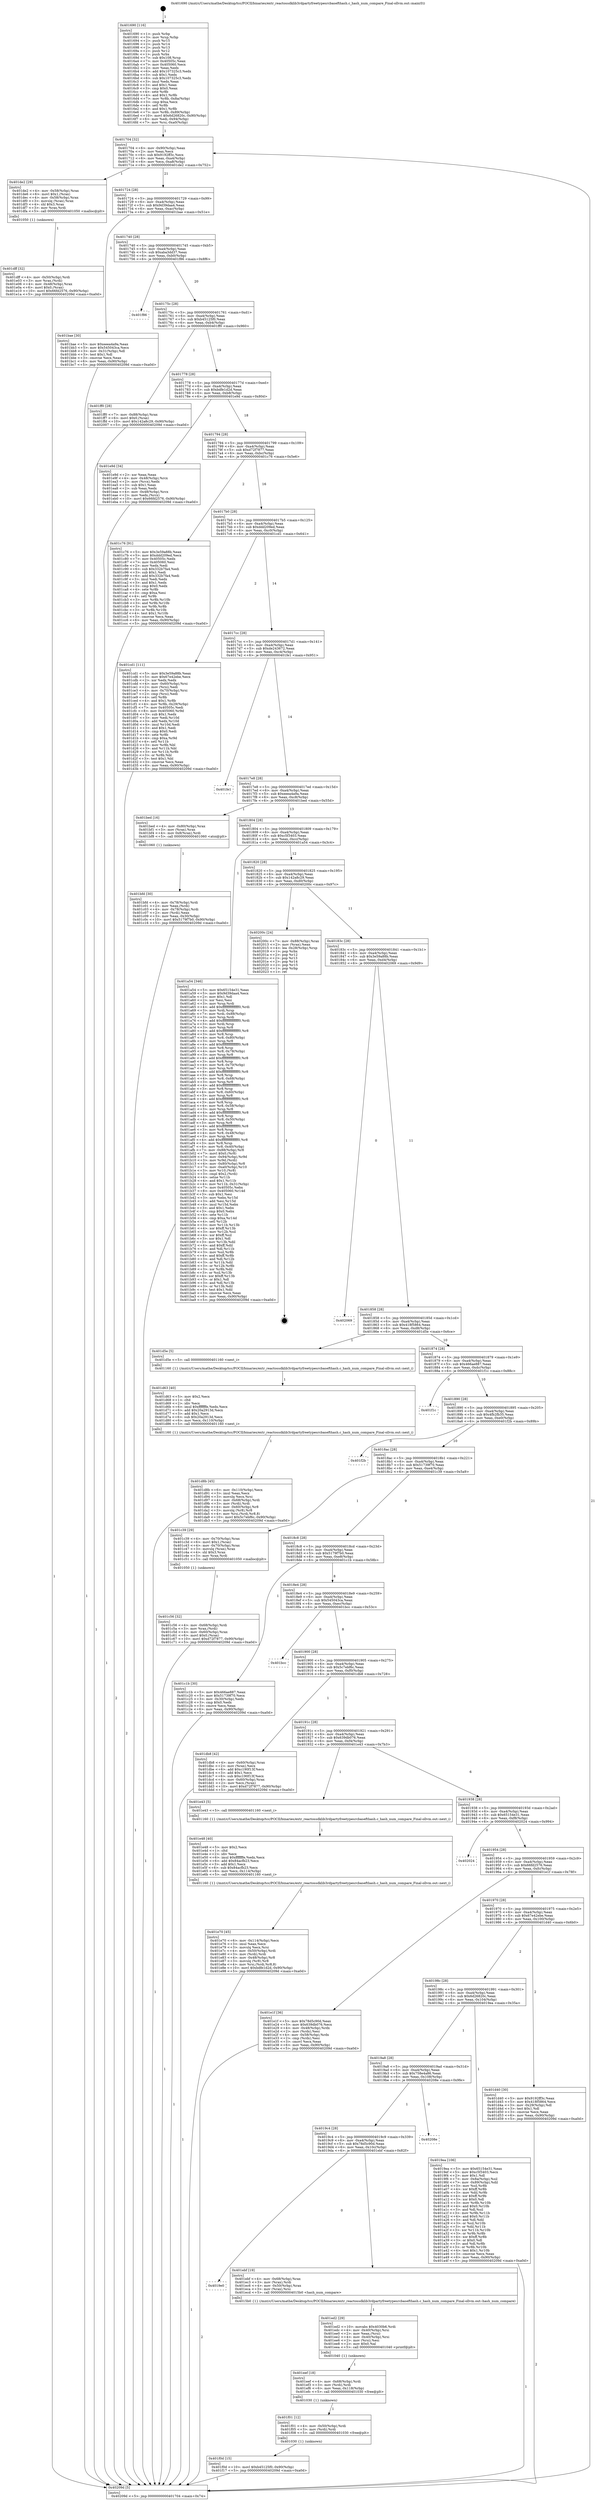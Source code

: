 digraph "0x401690" {
  label = "0x401690 (/mnt/c/Users/mathe/Desktop/tcc/POCII/binaries/extr_reactossdklib3rdpartyfreetypesrcbasefthash.c_hash_num_compare_Final-ollvm.out::main(0))"
  labelloc = "t"
  node[shape=record]

  Entry [label="",width=0.3,height=0.3,shape=circle,fillcolor=black,style=filled]
  "0x401704" [label="{
     0x401704 [32]\l
     | [instrs]\l
     &nbsp;&nbsp;0x401704 \<+6\>: mov -0x90(%rbp),%eax\l
     &nbsp;&nbsp;0x40170a \<+2\>: mov %eax,%ecx\l
     &nbsp;&nbsp;0x40170c \<+6\>: sub $0x9192ff3c,%ecx\l
     &nbsp;&nbsp;0x401712 \<+6\>: mov %eax,-0xa4(%rbp)\l
     &nbsp;&nbsp;0x401718 \<+6\>: mov %ecx,-0xa8(%rbp)\l
     &nbsp;&nbsp;0x40171e \<+6\>: je 0000000000401de2 \<main+0x752\>\l
  }"]
  "0x401de2" [label="{
     0x401de2 [29]\l
     | [instrs]\l
     &nbsp;&nbsp;0x401de2 \<+4\>: mov -0x58(%rbp),%rax\l
     &nbsp;&nbsp;0x401de6 \<+6\>: movl $0x1,(%rax)\l
     &nbsp;&nbsp;0x401dec \<+4\>: mov -0x58(%rbp),%rax\l
     &nbsp;&nbsp;0x401df0 \<+3\>: movslq (%rax),%rax\l
     &nbsp;&nbsp;0x401df3 \<+4\>: shl $0x3,%rax\l
     &nbsp;&nbsp;0x401df7 \<+3\>: mov %rax,%rdi\l
     &nbsp;&nbsp;0x401dfa \<+5\>: call 0000000000401050 \<malloc@plt\>\l
     | [calls]\l
     &nbsp;&nbsp;0x401050 \{1\} (unknown)\l
  }"]
  "0x401724" [label="{
     0x401724 [28]\l
     | [instrs]\l
     &nbsp;&nbsp;0x401724 \<+5\>: jmp 0000000000401729 \<main+0x99\>\l
     &nbsp;&nbsp;0x401729 \<+6\>: mov -0xa4(%rbp),%eax\l
     &nbsp;&nbsp;0x40172f \<+5\>: sub $0x9d39daa4,%eax\l
     &nbsp;&nbsp;0x401734 \<+6\>: mov %eax,-0xac(%rbp)\l
     &nbsp;&nbsp;0x40173a \<+6\>: je 0000000000401bae \<main+0x51e\>\l
  }"]
  Exit [label="",width=0.3,height=0.3,shape=circle,fillcolor=black,style=filled,peripheries=2]
  "0x401bae" [label="{
     0x401bae [30]\l
     | [instrs]\l
     &nbsp;&nbsp;0x401bae \<+5\>: mov $0xeeea4a9a,%eax\l
     &nbsp;&nbsp;0x401bb3 \<+5\>: mov $0x545043ca,%ecx\l
     &nbsp;&nbsp;0x401bb8 \<+3\>: mov -0x31(%rbp),%dl\l
     &nbsp;&nbsp;0x401bbb \<+3\>: test $0x1,%dl\l
     &nbsp;&nbsp;0x401bbe \<+3\>: cmovne %ecx,%eax\l
     &nbsp;&nbsp;0x401bc1 \<+6\>: mov %eax,-0x90(%rbp)\l
     &nbsp;&nbsp;0x401bc7 \<+5\>: jmp 000000000040209d \<main+0xa0d\>\l
  }"]
  "0x401740" [label="{
     0x401740 [28]\l
     | [instrs]\l
     &nbsp;&nbsp;0x401740 \<+5\>: jmp 0000000000401745 \<main+0xb5\>\l
     &nbsp;&nbsp;0x401745 \<+6\>: mov -0xa4(%rbp),%eax\l
     &nbsp;&nbsp;0x40174b \<+5\>: sub $0xaba3dd37,%eax\l
     &nbsp;&nbsp;0x401750 \<+6\>: mov %eax,-0xb0(%rbp)\l
     &nbsp;&nbsp;0x401756 \<+6\>: je 0000000000401f86 \<main+0x8f6\>\l
  }"]
  "0x401f0d" [label="{
     0x401f0d [15]\l
     | [instrs]\l
     &nbsp;&nbsp;0x401f0d \<+10\>: movl $0xb45125f0,-0x90(%rbp)\l
     &nbsp;&nbsp;0x401f17 \<+5\>: jmp 000000000040209d \<main+0xa0d\>\l
  }"]
  "0x401f86" [label="{
     0x401f86\l
  }", style=dashed]
  "0x40175c" [label="{
     0x40175c [28]\l
     | [instrs]\l
     &nbsp;&nbsp;0x40175c \<+5\>: jmp 0000000000401761 \<main+0xd1\>\l
     &nbsp;&nbsp;0x401761 \<+6\>: mov -0xa4(%rbp),%eax\l
     &nbsp;&nbsp;0x401767 \<+5\>: sub $0xb45125f0,%eax\l
     &nbsp;&nbsp;0x40176c \<+6\>: mov %eax,-0xb4(%rbp)\l
     &nbsp;&nbsp;0x401772 \<+6\>: je 0000000000401ff0 \<main+0x960\>\l
  }"]
  "0x401f01" [label="{
     0x401f01 [12]\l
     | [instrs]\l
     &nbsp;&nbsp;0x401f01 \<+4\>: mov -0x50(%rbp),%rdi\l
     &nbsp;&nbsp;0x401f05 \<+3\>: mov (%rdi),%rdi\l
     &nbsp;&nbsp;0x401f08 \<+5\>: call 0000000000401030 \<free@plt\>\l
     | [calls]\l
     &nbsp;&nbsp;0x401030 \{1\} (unknown)\l
  }"]
  "0x401ff0" [label="{
     0x401ff0 [28]\l
     | [instrs]\l
     &nbsp;&nbsp;0x401ff0 \<+7\>: mov -0x88(%rbp),%rax\l
     &nbsp;&nbsp;0x401ff7 \<+6\>: movl $0x0,(%rax)\l
     &nbsp;&nbsp;0x401ffd \<+10\>: movl $0x142a8c29,-0x90(%rbp)\l
     &nbsp;&nbsp;0x402007 \<+5\>: jmp 000000000040209d \<main+0xa0d\>\l
  }"]
  "0x401778" [label="{
     0x401778 [28]\l
     | [instrs]\l
     &nbsp;&nbsp;0x401778 \<+5\>: jmp 000000000040177d \<main+0xed\>\l
     &nbsp;&nbsp;0x40177d \<+6\>: mov -0xa4(%rbp),%eax\l
     &nbsp;&nbsp;0x401783 \<+5\>: sub $0xbdfe1d2d,%eax\l
     &nbsp;&nbsp;0x401788 \<+6\>: mov %eax,-0xb8(%rbp)\l
     &nbsp;&nbsp;0x40178e \<+6\>: je 0000000000401e9d \<main+0x80d\>\l
  }"]
  "0x401eef" [label="{
     0x401eef [18]\l
     | [instrs]\l
     &nbsp;&nbsp;0x401eef \<+4\>: mov -0x68(%rbp),%rdi\l
     &nbsp;&nbsp;0x401ef3 \<+3\>: mov (%rdi),%rdi\l
     &nbsp;&nbsp;0x401ef6 \<+6\>: mov %eax,-0x118(%rbp)\l
     &nbsp;&nbsp;0x401efc \<+5\>: call 0000000000401030 \<free@plt\>\l
     | [calls]\l
     &nbsp;&nbsp;0x401030 \{1\} (unknown)\l
  }"]
  "0x401e9d" [label="{
     0x401e9d [34]\l
     | [instrs]\l
     &nbsp;&nbsp;0x401e9d \<+2\>: xor %eax,%eax\l
     &nbsp;&nbsp;0x401e9f \<+4\>: mov -0x48(%rbp),%rcx\l
     &nbsp;&nbsp;0x401ea3 \<+2\>: mov (%rcx),%edx\l
     &nbsp;&nbsp;0x401ea5 \<+3\>: sub $0x1,%eax\l
     &nbsp;&nbsp;0x401ea8 \<+2\>: sub %eax,%edx\l
     &nbsp;&nbsp;0x401eaa \<+4\>: mov -0x48(%rbp),%rcx\l
     &nbsp;&nbsp;0x401eae \<+2\>: mov %edx,(%rcx)\l
     &nbsp;&nbsp;0x401eb0 \<+10\>: movl $0x66fd2576,-0x90(%rbp)\l
     &nbsp;&nbsp;0x401eba \<+5\>: jmp 000000000040209d \<main+0xa0d\>\l
  }"]
  "0x401794" [label="{
     0x401794 [28]\l
     | [instrs]\l
     &nbsp;&nbsp;0x401794 \<+5\>: jmp 0000000000401799 \<main+0x109\>\l
     &nbsp;&nbsp;0x401799 \<+6\>: mov -0xa4(%rbp),%eax\l
     &nbsp;&nbsp;0x40179f \<+5\>: sub $0xd72f7877,%eax\l
     &nbsp;&nbsp;0x4017a4 \<+6\>: mov %eax,-0xbc(%rbp)\l
     &nbsp;&nbsp;0x4017aa \<+6\>: je 0000000000401c76 \<main+0x5e6\>\l
  }"]
  "0x401ed2" [label="{
     0x401ed2 [29]\l
     | [instrs]\l
     &nbsp;&nbsp;0x401ed2 \<+10\>: movabs $0x4030b6,%rdi\l
     &nbsp;&nbsp;0x401edc \<+4\>: mov -0x40(%rbp),%rsi\l
     &nbsp;&nbsp;0x401ee0 \<+2\>: mov %eax,(%rsi)\l
     &nbsp;&nbsp;0x401ee2 \<+4\>: mov -0x40(%rbp),%rsi\l
     &nbsp;&nbsp;0x401ee6 \<+2\>: mov (%rsi),%esi\l
     &nbsp;&nbsp;0x401ee8 \<+2\>: mov $0x0,%al\l
     &nbsp;&nbsp;0x401eea \<+5\>: call 0000000000401040 \<printf@plt\>\l
     | [calls]\l
     &nbsp;&nbsp;0x401040 \{1\} (unknown)\l
  }"]
  "0x401c76" [label="{
     0x401c76 [91]\l
     | [instrs]\l
     &nbsp;&nbsp;0x401c76 \<+5\>: mov $0x3e59a88b,%eax\l
     &nbsp;&nbsp;0x401c7b \<+5\>: mov $0xddd209ed,%ecx\l
     &nbsp;&nbsp;0x401c80 \<+7\>: mov 0x40505c,%edx\l
     &nbsp;&nbsp;0x401c87 \<+7\>: mov 0x405060,%esi\l
     &nbsp;&nbsp;0x401c8e \<+2\>: mov %edx,%edi\l
     &nbsp;&nbsp;0x401c90 \<+6\>: sub $0x332b7fa4,%edi\l
     &nbsp;&nbsp;0x401c96 \<+3\>: sub $0x1,%edi\l
     &nbsp;&nbsp;0x401c99 \<+6\>: add $0x332b7fa4,%edi\l
     &nbsp;&nbsp;0x401c9f \<+3\>: imul %edi,%edx\l
     &nbsp;&nbsp;0x401ca2 \<+3\>: and $0x1,%edx\l
     &nbsp;&nbsp;0x401ca5 \<+3\>: cmp $0x0,%edx\l
     &nbsp;&nbsp;0x401ca8 \<+4\>: sete %r8b\l
     &nbsp;&nbsp;0x401cac \<+3\>: cmp $0xa,%esi\l
     &nbsp;&nbsp;0x401caf \<+4\>: setl %r9b\l
     &nbsp;&nbsp;0x401cb3 \<+3\>: mov %r8b,%r10b\l
     &nbsp;&nbsp;0x401cb6 \<+3\>: and %r9b,%r10b\l
     &nbsp;&nbsp;0x401cb9 \<+3\>: xor %r9b,%r8b\l
     &nbsp;&nbsp;0x401cbc \<+3\>: or %r8b,%r10b\l
     &nbsp;&nbsp;0x401cbf \<+4\>: test $0x1,%r10b\l
     &nbsp;&nbsp;0x401cc3 \<+3\>: cmovne %ecx,%eax\l
     &nbsp;&nbsp;0x401cc6 \<+6\>: mov %eax,-0x90(%rbp)\l
     &nbsp;&nbsp;0x401ccc \<+5\>: jmp 000000000040209d \<main+0xa0d\>\l
  }"]
  "0x4017b0" [label="{
     0x4017b0 [28]\l
     | [instrs]\l
     &nbsp;&nbsp;0x4017b0 \<+5\>: jmp 00000000004017b5 \<main+0x125\>\l
     &nbsp;&nbsp;0x4017b5 \<+6\>: mov -0xa4(%rbp),%eax\l
     &nbsp;&nbsp;0x4017bb \<+5\>: sub $0xddd209ed,%eax\l
     &nbsp;&nbsp;0x4017c0 \<+6\>: mov %eax,-0xc0(%rbp)\l
     &nbsp;&nbsp;0x4017c6 \<+6\>: je 0000000000401cd1 \<main+0x641\>\l
  }"]
  "0x4019e0" [label="{
     0x4019e0\l
  }", style=dashed]
  "0x401cd1" [label="{
     0x401cd1 [111]\l
     | [instrs]\l
     &nbsp;&nbsp;0x401cd1 \<+5\>: mov $0x3e59a88b,%eax\l
     &nbsp;&nbsp;0x401cd6 \<+5\>: mov $0x67e42ebe,%ecx\l
     &nbsp;&nbsp;0x401cdb \<+2\>: xor %edx,%edx\l
     &nbsp;&nbsp;0x401cdd \<+4\>: mov -0x60(%rbp),%rsi\l
     &nbsp;&nbsp;0x401ce1 \<+2\>: mov (%rsi),%edi\l
     &nbsp;&nbsp;0x401ce3 \<+4\>: mov -0x70(%rbp),%rsi\l
     &nbsp;&nbsp;0x401ce7 \<+2\>: cmp (%rsi),%edi\l
     &nbsp;&nbsp;0x401ce9 \<+4\>: setl %r8b\l
     &nbsp;&nbsp;0x401ced \<+4\>: and $0x1,%r8b\l
     &nbsp;&nbsp;0x401cf1 \<+4\>: mov %r8b,-0x29(%rbp)\l
     &nbsp;&nbsp;0x401cf5 \<+7\>: mov 0x40505c,%edi\l
     &nbsp;&nbsp;0x401cfc \<+8\>: mov 0x405060,%r9d\l
     &nbsp;&nbsp;0x401d04 \<+3\>: sub $0x1,%edx\l
     &nbsp;&nbsp;0x401d07 \<+3\>: mov %edi,%r10d\l
     &nbsp;&nbsp;0x401d0a \<+3\>: add %edx,%r10d\l
     &nbsp;&nbsp;0x401d0d \<+4\>: imul %r10d,%edi\l
     &nbsp;&nbsp;0x401d11 \<+3\>: and $0x1,%edi\l
     &nbsp;&nbsp;0x401d14 \<+3\>: cmp $0x0,%edi\l
     &nbsp;&nbsp;0x401d17 \<+4\>: sete %r8b\l
     &nbsp;&nbsp;0x401d1b \<+4\>: cmp $0xa,%r9d\l
     &nbsp;&nbsp;0x401d1f \<+4\>: setl %r11b\l
     &nbsp;&nbsp;0x401d23 \<+3\>: mov %r8b,%bl\l
     &nbsp;&nbsp;0x401d26 \<+3\>: and %r11b,%bl\l
     &nbsp;&nbsp;0x401d29 \<+3\>: xor %r11b,%r8b\l
     &nbsp;&nbsp;0x401d2c \<+3\>: or %r8b,%bl\l
     &nbsp;&nbsp;0x401d2f \<+3\>: test $0x1,%bl\l
     &nbsp;&nbsp;0x401d32 \<+3\>: cmovne %ecx,%eax\l
     &nbsp;&nbsp;0x401d35 \<+6\>: mov %eax,-0x90(%rbp)\l
     &nbsp;&nbsp;0x401d3b \<+5\>: jmp 000000000040209d \<main+0xa0d\>\l
  }"]
  "0x4017cc" [label="{
     0x4017cc [28]\l
     | [instrs]\l
     &nbsp;&nbsp;0x4017cc \<+5\>: jmp 00000000004017d1 \<main+0x141\>\l
     &nbsp;&nbsp;0x4017d1 \<+6\>: mov -0xa4(%rbp),%eax\l
     &nbsp;&nbsp;0x4017d7 \<+5\>: sub $0xde243672,%eax\l
     &nbsp;&nbsp;0x4017dc \<+6\>: mov %eax,-0xc4(%rbp)\l
     &nbsp;&nbsp;0x4017e2 \<+6\>: je 0000000000401fe1 \<main+0x951\>\l
  }"]
  "0x401ebf" [label="{
     0x401ebf [19]\l
     | [instrs]\l
     &nbsp;&nbsp;0x401ebf \<+4\>: mov -0x68(%rbp),%rax\l
     &nbsp;&nbsp;0x401ec3 \<+3\>: mov (%rax),%rdi\l
     &nbsp;&nbsp;0x401ec6 \<+4\>: mov -0x50(%rbp),%rax\l
     &nbsp;&nbsp;0x401eca \<+3\>: mov (%rax),%rsi\l
     &nbsp;&nbsp;0x401ecd \<+5\>: call 00000000004015b0 \<hash_num_compare\>\l
     | [calls]\l
     &nbsp;&nbsp;0x4015b0 \{1\} (/mnt/c/Users/mathe/Desktop/tcc/POCII/binaries/extr_reactossdklib3rdpartyfreetypesrcbasefthash.c_hash_num_compare_Final-ollvm.out::hash_num_compare)\l
  }"]
  "0x401fe1" [label="{
     0x401fe1\l
  }", style=dashed]
  "0x4017e8" [label="{
     0x4017e8 [28]\l
     | [instrs]\l
     &nbsp;&nbsp;0x4017e8 \<+5\>: jmp 00000000004017ed \<main+0x15d\>\l
     &nbsp;&nbsp;0x4017ed \<+6\>: mov -0xa4(%rbp),%eax\l
     &nbsp;&nbsp;0x4017f3 \<+5\>: sub $0xeeea4a9a,%eax\l
     &nbsp;&nbsp;0x4017f8 \<+6\>: mov %eax,-0xc8(%rbp)\l
     &nbsp;&nbsp;0x4017fe \<+6\>: je 0000000000401bed \<main+0x55d\>\l
  }"]
  "0x4019c4" [label="{
     0x4019c4 [28]\l
     | [instrs]\l
     &nbsp;&nbsp;0x4019c4 \<+5\>: jmp 00000000004019c9 \<main+0x339\>\l
     &nbsp;&nbsp;0x4019c9 \<+6\>: mov -0xa4(%rbp),%eax\l
     &nbsp;&nbsp;0x4019cf \<+5\>: sub $0x78d5c90d,%eax\l
     &nbsp;&nbsp;0x4019d4 \<+6\>: mov %eax,-0x10c(%rbp)\l
     &nbsp;&nbsp;0x4019da \<+6\>: je 0000000000401ebf \<main+0x82f\>\l
  }"]
  "0x401bed" [label="{
     0x401bed [16]\l
     | [instrs]\l
     &nbsp;&nbsp;0x401bed \<+4\>: mov -0x80(%rbp),%rax\l
     &nbsp;&nbsp;0x401bf1 \<+3\>: mov (%rax),%rax\l
     &nbsp;&nbsp;0x401bf4 \<+4\>: mov 0x8(%rax),%rdi\l
     &nbsp;&nbsp;0x401bf8 \<+5\>: call 0000000000401060 \<atoi@plt\>\l
     | [calls]\l
     &nbsp;&nbsp;0x401060 \{1\} (unknown)\l
  }"]
  "0x401804" [label="{
     0x401804 [28]\l
     | [instrs]\l
     &nbsp;&nbsp;0x401804 \<+5\>: jmp 0000000000401809 \<main+0x179\>\l
     &nbsp;&nbsp;0x401809 \<+6\>: mov -0xa4(%rbp),%eax\l
     &nbsp;&nbsp;0x40180f \<+5\>: sub $0xc5f3403,%eax\l
     &nbsp;&nbsp;0x401814 \<+6\>: mov %eax,-0xcc(%rbp)\l
     &nbsp;&nbsp;0x40181a \<+6\>: je 0000000000401a54 \<main+0x3c4\>\l
  }"]
  "0x40208e" [label="{
     0x40208e\l
  }", style=dashed]
  "0x401a54" [label="{
     0x401a54 [346]\l
     | [instrs]\l
     &nbsp;&nbsp;0x401a54 \<+5\>: mov $0x65154e31,%eax\l
     &nbsp;&nbsp;0x401a59 \<+5\>: mov $0x9d39daa4,%ecx\l
     &nbsp;&nbsp;0x401a5e \<+2\>: mov $0x1,%dl\l
     &nbsp;&nbsp;0x401a60 \<+2\>: xor %esi,%esi\l
     &nbsp;&nbsp;0x401a62 \<+3\>: mov %rsp,%rdi\l
     &nbsp;&nbsp;0x401a65 \<+4\>: add $0xfffffffffffffff0,%rdi\l
     &nbsp;&nbsp;0x401a69 \<+3\>: mov %rdi,%rsp\l
     &nbsp;&nbsp;0x401a6c \<+7\>: mov %rdi,-0x88(%rbp)\l
     &nbsp;&nbsp;0x401a73 \<+3\>: mov %rsp,%rdi\l
     &nbsp;&nbsp;0x401a76 \<+4\>: add $0xfffffffffffffff0,%rdi\l
     &nbsp;&nbsp;0x401a7a \<+3\>: mov %rdi,%rsp\l
     &nbsp;&nbsp;0x401a7d \<+3\>: mov %rsp,%r8\l
     &nbsp;&nbsp;0x401a80 \<+4\>: add $0xfffffffffffffff0,%r8\l
     &nbsp;&nbsp;0x401a84 \<+3\>: mov %r8,%rsp\l
     &nbsp;&nbsp;0x401a87 \<+4\>: mov %r8,-0x80(%rbp)\l
     &nbsp;&nbsp;0x401a8b \<+3\>: mov %rsp,%r8\l
     &nbsp;&nbsp;0x401a8e \<+4\>: add $0xfffffffffffffff0,%r8\l
     &nbsp;&nbsp;0x401a92 \<+3\>: mov %r8,%rsp\l
     &nbsp;&nbsp;0x401a95 \<+4\>: mov %r8,-0x78(%rbp)\l
     &nbsp;&nbsp;0x401a99 \<+3\>: mov %rsp,%r8\l
     &nbsp;&nbsp;0x401a9c \<+4\>: add $0xfffffffffffffff0,%r8\l
     &nbsp;&nbsp;0x401aa0 \<+3\>: mov %r8,%rsp\l
     &nbsp;&nbsp;0x401aa3 \<+4\>: mov %r8,-0x70(%rbp)\l
     &nbsp;&nbsp;0x401aa7 \<+3\>: mov %rsp,%r8\l
     &nbsp;&nbsp;0x401aaa \<+4\>: add $0xfffffffffffffff0,%r8\l
     &nbsp;&nbsp;0x401aae \<+3\>: mov %r8,%rsp\l
     &nbsp;&nbsp;0x401ab1 \<+4\>: mov %r8,-0x68(%rbp)\l
     &nbsp;&nbsp;0x401ab5 \<+3\>: mov %rsp,%r8\l
     &nbsp;&nbsp;0x401ab8 \<+4\>: add $0xfffffffffffffff0,%r8\l
     &nbsp;&nbsp;0x401abc \<+3\>: mov %r8,%rsp\l
     &nbsp;&nbsp;0x401abf \<+4\>: mov %r8,-0x60(%rbp)\l
     &nbsp;&nbsp;0x401ac3 \<+3\>: mov %rsp,%r8\l
     &nbsp;&nbsp;0x401ac6 \<+4\>: add $0xfffffffffffffff0,%r8\l
     &nbsp;&nbsp;0x401aca \<+3\>: mov %r8,%rsp\l
     &nbsp;&nbsp;0x401acd \<+4\>: mov %r8,-0x58(%rbp)\l
     &nbsp;&nbsp;0x401ad1 \<+3\>: mov %rsp,%r8\l
     &nbsp;&nbsp;0x401ad4 \<+4\>: add $0xfffffffffffffff0,%r8\l
     &nbsp;&nbsp;0x401ad8 \<+3\>: mov %r8,%rsp\l
     &nbsp;&nbsp;0x401adb \<+4\>: mov %r8,-0x50(%rbp)\l
     &nbsp;&nbsp;0x401adf \<+3\>: mov %rsp,%r8\l
     &nbsp;&nbsp;0x401ae2 \<+4\>: add $0xfffffffffffffff0,%r8\l
     &nbsp;&nbsp;0x401ae6 \<+3\>: mov %r8,%rsp\l
     &nbsp;&nbsp;0x401ae9 \<+4\>: mov %r8,-0x48(%rbp)\l
     &nbsp;&nbsp;0x401aed \<+3\>: mov %rsp,%r8\l
     &nbsp;&nbsp;0x401af0 \<+4\>: add $0xfffffffffffffff0,%r8\l
     &nbsp;&nbsp;0x401af4 \<+3\>: mov %r8,%rsp\l
     &nbsp;&nbsp;0x401af7 \<+4\>: mov %r8,-0x40(%rbp)\l
     &nbsp;&nbsp;0x401afb \<+7\>: mov -0x88(%rbp),%r8\l
     &nbsp;&nbsp;0x401b02 \<+7\>: movl $0x0,(%r8)\l
     &nbsp;&nbsp;0x401b09 \<+7\>: mov -0x94(%rbp),%r9d\l
     &nbsp;&nbsp;0x401b10 \<+3\>: mov %r9d,(%rdi)\l
     &nbsp;&nbsp;0x401b13 \<+4\>: mov -0x80(%rbp),%r8\l
     &nbsp;&nbsp;0x401b17 \<+7\>: mov -0xa0(%rbp),%r10\l
     &nbsp;&nbsp;0x401b1e \<+3\>: mov %r10,(%r8)\l
     &nbsp;&nbsp;0x401b21 \<+3\>: cmpl $0x2,(%rdi)\l
     &nbsp;&nbsp;0x401b24 \<+4\>: setne %r11b\l
     &nbsp;&nbsp;0x401b28 \<+4\>: and $0x1,%r11b\l
     &nbsp;&nbsp;0x401b2c \<+4\>: mov %r11b,-0x31(%rbp)\l
     &nbsp;&nbsp;0x401b30 \<+7\>: mov 0x40505c,%ebx\l
     &nbsp;&nbsp;0x401b37 \<+8\>: mov 0x405060,%r14d\l
     &nbsp;&nbsp;0x401b3f \<+3\>: sub $0x1,%esi\l
     &nbsp;&nbsp;0x401b42 \<+3\>: mov %ebx,%r15d\l
     &nbsp;&nbsp;0x401b45 \<+3\>: add %esi,%r15d\l
     &nbsp;&nbsp;0x401b48 \<+4\>: imul %r15d,%ebx\l
     &nbsp;&nbsp;0x401b4c \<+3\>: and $0x1,%ebx\l
     &nbsp;&nbsp;0x401b4f \<+3\>: cmp $0x0,%ebx\l
     &nbsp;&nbsp;0x401b52 \<+4\>: sete %r11b\l
     &nbsp;&nbsp;0x401b56 \<+4\>: cmp $0xa,%r14d\l
     &nbsp;&nbsp;0x401b5a \<+4\>: setl %r12b\l
     &nbsp;&nbsp;0x401b5e \<+3\>: mov %r11b,%r13b\l
     &nbsp;&nbsp;0x401b61 \<+4\>: xor $0xff,%r13b\l
     &nbsp;&nbsp;0x401b65 \<+3\>: mov %r12b,%sil\l
     &nbsp;&nbsp;0x401b68 \<+4\>: xor $0xff,%sil\l
     &nbsp;&nbsp;0x401b6c \<+3\>: xor $0x1,%dl\l
     &nbsp;&nbsp;0x401b6f \<+3\>: mov %r13b,%dil\l
     &nbsp;&nbsp;0x401b72 \<+4\>: and $0xff,%dil\l
     &nbsp;&nbsp;0x401b76 \<+3\>: and %dl,%r11b\l
     &nbsp;&nbsp;0x401b79 \<+3\>: mov %sil,%r8b\l
     &nbsp;&nbsp;0x401b7c \<+4\>: and $0xff,%r8b\l
     &nbsp;&nbsp;0x401b80 \<+3\>: and %dl,%r12b\l
     &nbsp;&nbsp;0x401b83 \<+3\>: or %r11b,%dil\l
     &nbsp;&nbsp;0x401b86 \<+3\>: or %r12b,%r8b\l
     &nbsp;&nbsp;0x401b89 \<+3\>: xor %r8b,%dil\l
     &nbsp;&nbsp;0x401b8c \<+3\>: or %sil,%r13b\l
     &nbsp;&nbsp;0x401b8f \<+4\>: xor $0xff,%r13b\l
     &nbsp;&nbsp;0x401b93 \<+3\>: or $0x1,%dl\l
     &nbsp;&nbsp;0x401b96 \<+3\>: and %dl,%r13b\l
     &nbsp;&nbsp;0x401b99 \<+3\>: or %r13b,%dil\l
     &nbsp;&nbsp;0x401b9c \<+4\>: test $0x1,%dil\l
     &nbsp;&nbsp;0x401ba0 \<+3\>: cmovne %ecx,%eax\l
     &nbsp;&nbsp;0x401ba3 \<+6\>: mov %eax,-0x90(%rbp)\l
     &nbsp;&nbsp;0x401ba9 \<+5\>: jmp 000000000040209d \<main+0xa0d\>\l
  }"]
  "0x401820" [label="{
     0x401820 [28]\l
     | [instrs]\l
     &nbsp;&nbsp;0x401820 \<+5\>: jmp 0000000000401825 \<main+0x195\>\l
     &nbsp;&nbsp;0x401825 \<+6\>: mov -0xa4(%rbp),%eax\l
     &nbsp;&nbsp;0x40182b \<+5\>: sub $0x142a8c29,%eax\l
     &nbsp;&nbsp;0x401830 \<+6\>: mov %eax,-0xd0(%rbp)\l
     &nbsp;&nbsp;0x401836 \<+6\>: je 000000000040200c \<main+0x97c\>\l
  }"]
  "0x401e70" [label="{
     0x401e70 [45]\l
     | [instrs]\l
     &nbsp;&nbsp;0x401e70 \<+6\>: mov -0x114(%rbp),%ecx\l
     &nbsp;&nbsp;0x401e76 \<+3\>: imul %eax,%ecx\l
     &nbsp;&nbsp;0x401e79 \<+3\>: movslq %ecx,%rsi\l
     &nbsp;&nbsp;0x401e7c \<+4\>: mov -0x50(%rbp),%rdi\l
     &nbsp;&nbsp;0x401e80 \<+3\>: mov (%rdi),%rdi\l
     &nbsp;&nbsp;0x401e83 \<+4\>: mov -0x48(%rbp),%r8\l
     &nbsp;&nbsp;0x401e87 \<+3\>: movslq (%r8),%r8\l
     &nbsp;&nbsp;0x401e8a \<+4\>: mov %rsi,(%rdi,%r8,8)\l
     &nbsp;&nbsp;0x401e8e \<+10\>: movl $0xbdfe1d2d,-0x90(%rbp)\l
     &nbsp;&nbsp;0x401e98 \<+5\>: jmp 000000000040209d \<main+0xa0d\>\l
  }"]
  "0x40200c" [label="{
     0x40200c [24]\l
     | [instrs]\l
     &nbsp;&nbsp;0x40200c \<+7\>: mov -0x88(%rbp),%rax\l
     &nbsp;&nbsp;0x402013 \<+2\>: mov (%rax),%eax\l
     &nbsp;&nbsp;0x402015 \<+4\>: lea -0x28(%rbp),%rsp\l
     &nbsp;&nbsp;0x402019 \<+1\>: pop %rbx\l
     &nbsp;&nbsp;0x40201a \<+2\>: pop %r12\l
     &nbsp;&nbsp;0x40201c \<+2\>: pop %r13\l
     &nbsp;&nbsp;0x40201e \<+2\>: pop %r14\l
     &nbsp;&nbsp;0x402020 \<+2\>: pop %r15\l
     &nbsp;&nbsp;0x402022 \<+1\>: pop %rbp\l
     &nbsp;&nbsp;0x402023 \<+1\>: ret\l
  }"]
  "0x40183c" [label="{
     0x40183c [28]\l
     | [instrs]\l
     &nbsp;&nbsp;0x40183c \<+5\>: jmp 0000000000401841 \<main+0x1b1\>\l
     &nbsp;&nbsp;0x401841 \<+6\>: mov -0xa4(%rbp),%eax\l
     &nbsp;&nbsp;0x401847 \<+5\>: sub $0x3e59a88b,%eax\l
     &nbsp;&nbsp;0x40184c \<+6\>: mov %eax,-0xd4(%rbp)\l
     &nbsp;&nbsp;0x401852 \<+6\>: je 0000000000402069 \<main+0x9d9\>\l
  }"]
  "0x401e48" [label="{
     0x401e48 [40]\l
     | [instrs]\l
     &nbsp;&nbsp;0x401e48 \<+5\>: mov $0x2,%ecx\l
     &nbsp;&nbsp;0x401e4d \<+1\>: cltd\l
     &nbsp;&nbsp;0x401e4e \<+2\>: idiv %ecx\l
     &nbsp;&nbsp;0x401e50 \<+6\>: imul $0xfffffffe,%edx,%ecx\l
     &nbsp;&nbsp;0x401e56 \<+6\>: add $0x84acfb23,%ecx\l
     &nbsp;&nbsp;0x401e5c \<+3\>: add $0x1,%ecx\l
     &nbsp;&nbsp;0x401e5f \<+6\>: sub $0x84acfb23,%ecx\l
     &nbsp;&nbsp;0x401e65 \<+6\>: mov %ecx,-0x114(%rbp)\l
     &nbsp;&nbsp;0x401e6b \<+5\>: call 0000000000401160 \<next_i\>\l
     | [calls]\l
     &nbsp;&nbsp;0x401160 \{1\} (/mnt/c/Users/mathe/Desktop/tcc/POCII/binaries/extr_reactossdklib3rdpartyfreetypesrcbasefthash.c_hash_num_compare_Final-ollvm.out::next_i)\l
  }"]
  "0x402069" [label="{
     0x402069\l
  }", style=dashed]
  "0x401858" [label="{
     0x401858 [28]\l
     | [instrs]\l
     &nbsp;&nbsp;0x401858 \<+5\>: jmp 000000000040185d \<main+0x1cd\>\l
     &nbsp;&nbsp;0x40185d \<+6\>: mov -0xa4(%rbp),%eax\l
     &nbsp;&nbsp;0x401863 \<+5\>: sub $0x418f5864,%eax\l
     &nbsp;&nbsp;0x401868 \<+6\>: mov %eax,-0xd8(%rbp)\l
     &nbsp;&nbsp;0x40186e \<+6\>: je 0000000000401d5e \<main+0x6ce\>\l
  }"]
  "0x401dff" [label="{
     0x401dff [32]\l
     | [instrs]\l
     &nbsp;&nbsp;0x401dff \<+4\>: mov -0x50(%rbp),%rdi\l
     &nbsp;&nbsp;0x401e03 \<+3\>: mov %rax,(%rdi)\l
     &nbsp;&nbsp;0x401e06 \<+4\>: mov -0x48(%rbp),%rax\l
     &nbsp;&nbsp;0x401e0a \<+6\>: movl $0x0,(%rax)\l
     &nbsp;&nbsp;0x401e10 \<+10\>: movl $0x66fd2576,-0x90(%rbp)\l
     &nbsp;&nbsp;0x401e1a \<+5\>: jmp 000000000040209d \<main+0xa0d\>\l
  }"]
  "0x401d5e" [label="{
     0x401d5e [5]\l
     | [instrs]\l
     &nbsp;&nbsp;0x401d5e \<+5\>: call 0000000000401160 \<next_i\>\l
     | [calls]\l
     &nbsp;&nbsp;0x401160 \{1\} (/mnt/c/Users/mathe/Desktop/tcc/POCII/binaries/extr_reactossdklib3rdpartyfreetypesrcbasefthash.c_hash_num_compare_Final-ollvm.out::next_i)\l
  }"]
  "0x401874" [label="{
     0x401874 [28]\l
     | [instrs]\l
     &nbsp;&nbsp;0x401874 \<+5\>: jmp 0000000000401879 \<main+0x1e9\>\l
     &nbsp;&nbsp;0x401879 \<+6\>: mov -0xa4(%rbp),%eax\l
     &nbsp;&nbsp;0x40187f \<+5\>: sub $0x466ae887,%eax\l
     &nbsp;&nbsp;0x401884 \<+6\>: mov %eax,-0xdc(%rbp)\l
     &nbsp;&nbsp;0x40188a \<+6\>: je 0000000000401f1c \<main+0x88c\>\l
  }"]
  "0x401d8b" [label="{
     0x401d8b [45]\l
     | [instrs]\l
     &nbsp;&nbsp;0x401d8b \<+6\>: mov -0x110(%rbp),%ecx\l
     &nbsp;&nbsp;0x401d91 \<+3\>: imul %eax,%ecx\l
     &nbsp;&nbsp;0x401d94 \<+3\>: movslq %ecx,%rsi\l
     &nbsp;&nbsp;0x401d97 \<+4\>: mov -0x68(%rbp),%rdi\l
     &nbsp;&nbsp;0x401d9b \<+3\>: mov (%rdi),%rdi\l
     &nbsp;&nbsp;0x401d9e \<+4\>: mov -0x60(%rbp),%r8\l
     &nbsp;&nbsp;0x401da2 \<+3\>: movslq (%r8),%r8\l
     &nbsp;&nbsp;0x401da5 \<+4\>: mov %rsi,(%rdi,%r8,8)\l
     &nbsp;&nbsp;0x401da9 \<+10\>: movl $0x5c7ebf6c,-0x90(%rbp)\l
     &nbsp;&nbsp;0x401db3 \<+5\>: jmp 000000000040209d \<main+0xa0d\>\l
  }"]
  "0x401f1c" [label="{
     0x401f1c\l
  }", style=dashed]
  "0x401890" [label="{
     0x401890 [28]\l
     | [instrs]\l
     &nbsp;&nbsp;0x401890 \<+5\>: jmp 0000000000401895 \<main+0x205\>\l
     &nbsp;&nbsp;0x401895 \<+6\>: mov -0xa4(%rbp),%eax\l
     &nbsp;&nbsp;0x40189b \<+5\>: sub $0x4fb2fb35,%eax\l
     &nbsp;&nbsp;0x4018a0 \<+6\>: mov %eax,-0xe0(%rbp)\l
     &nbsp;&nbsp;0x4018a6 \<+6\>: je 0000000000401f2b \<main+0x89b\>\l
  }"]
  "0x401d63" [label="{
     0x401d63 [40]\l
     | [instrs]\l
     &nbsp;&nbsp;0x401d63 \<+5\>: mov $0x2,%ecx\l
     &nbsp;&nbsp;0x401d68 \<+1\>: cltd\l
     &nbsp;&nbsp;0x401d69 \<+2\>: idiv %ecx\l
     &nbsp;&nbsp;0x401d6b \<+6\>: imul $0xfffffffe,%edx,%ecx\l
     &nbsp;&nbsp;0x401d71 \<+6\>: add $0x20a2913d,%ecx\l
     &nbsp;&nbsp;0x401d77 \<+3\>: add $0x1,%ecx\l
     &nbsp;&nbsp;0x401d7a \<+6\>: sub $0x20a2913d,%ecx\l
     &nbsp;&nbsp;0x401d80 \<+6\>: mov %ecx,-0x110(%rbp)\l
     &nbsp;&nbsp;0x401d86 \<+5\>: call 0000000000401160 \<next_i\>\l
     | [calls]\l
     &nbsp;&nbsp;0x401160 \{1\} (/mnt/c/Users/mathe/Desktop/tcc/POCII/binaries/extr_reactossdklib3rdpartyfreetypesrcbasefthash.c_hash_num_compare_Final-ollvm.out::next_i)\l
  }"]
  "0x401f2b" [label="{
     0x401f2b\l
  }", style=dashed]
  "0x4018ac" [label="{
     0x4018ac [28]\l
     | [instrs]\l
     &nbsp;&nbsp;0x4018ac \<+5\>: jmp 00000000004018b1 \<main+0x221\>\l
     &nbsp;&nbsp;0x4018b1 \<+6\>: mov -0xa4(%rbp),%eax\l
     &nbsp;&nbsp;0x4018b7 \<+5\>: sub $0x51739f70,%eax\l
     &nbsp;&nbsp;0x4018bc \<+6\>: mov %eax,-0xe4(%rbp)\l
     &nbsp;&nbsp;0x4018c2 \<+6\>: je 0000000000401c39 \<main+0x5a9\>\l
  }"]
  "0x401c56" [label="{
     0x401c56 [32]\l
     | [instrs]\l
     &nbsp;&nbsp;0x401c56 \<+4\>: mov -0x68(%rbp),%rdi\l
     &nbsp;&nbsp;0x401c5a \<+3\>: mov %rax,(%rdi)\l
     &nbsp;&nbsp;0x401c5d \<+4\>: mov -0x60(%rbp),%rax\l
     &nbsp;&nbsp;0x401c61 \<+6\>: movl $0x0,(%rax)\l
     &nbsp;&nbsp;0x401c67 \<+10\>: movl $0xd72f7877,-0x90(%rbp)\l
     &nbsp;&nbsp;0x401c71 \<+5\>: jmp 000000000040209d \<main+0xa0d\>\l
  }"]
  "0x401c39" [label="{
     0x401c39 [29]\l
     | [instrs]\l
     &nbsp;&nbsp;0x401c39 \<+4\>: mov -0x70(%rbp),%rax\l
     &nbsp;&nbsp;0x401c3d \<+6\>: movl $0x1,(%rax)\l
     &nbsp;&nbsp;0x401c43 \<+4\>: mov -0x70(%rbp),%rax\l
     &nbsp;&nbsp;0x401c47 \<+3\>: movslq (%rax),%rax\l
     &nbsp;&nbsp;0x401c4a \<+4\>: shl $0x3,%rax\l
     &nbsp;&nbsp;0x401c4e \<+3\>: mov %rax,%rdi\l
     &nbsp;&nbsp;0x401c51 \<+5\>: call 0000000000401050 \<malloc@plt\>\l
     | [calls]\l
     &nbsp;&nbsp;0x401050 \{1\} (unknown)\l
  }"]
  "0x4018c8" [label="{
     0x4018c8 [28]\l
     | [instrs]\l
     &nbsp;&nbsp;0x4018c8 \<+5\>: jmp 00000000004018cd \<main+0x23d\>\l
     &nbsp;&nbsp;0x4018cd \<+6\>: mov -0xa4(%rbp),%eax\l
     &nbsp;&nbsp;0x4018d3 \<+5\>: sub $0x5179f7b0,%eax\l
     &nbsp;&nbsp;0x4018d8 \<+6\>: mov %eax,-0xe8(%rbp)\l
     &nbsp;&nbsp;0x4018de \<+6\>: je 0000000000401c1b \<main+0x58b\>\l
  }"]
  "0x401bfd" [label="{
     0x401bfd [30]\l
     | [instrs]\l
     &nbsp;&nbsp;0x401bfd \<+4\>: mov -0x78(%rbp),%rdi\l
     &nbsp;&nbsp;0x401c01 \<+2\>: mov %eax,(%rdi)\l
     &nbsp;&nbsp;0x401c03 \<+4\>: mov -0x78(%rbp),%rdi\l
     &nbsp;&nbsp;0x401c07 \<+2\>: mov (%rdi),%eax\l
     &nbsp;&nbsp;0x401c09 \<+3\>: mov %eax,-0x30(%rbp)\l
     &nbsp;&nbsp;0x401c0c \<+10\>: movl $0x5179f7b0,-0x90(%rbp)\l
     &nbsp;&nbsp;0x401c16 \<+5\>: jmp 000000000040209d \<main+0xa0d\>\l
  }"]
  "0x401c1b" [label="{
     0x401c1b [30]\l
     | [instrs]\l
     &nbsp;&nbsp;0x401c1b \<+5\>: mov $0x466ae887,%eax\l
     &nbsp;&nbsp;0x401c20 \<+5\>: mov $0x51739f70,%ecx\l
     &nbsp;&nbsp;0x401c25 \<+3\>: mov -0x30(%rbp),%edx\l
     &nbsp;&nbsp;0x401c28 \<+3\>: cmp $0x0,%edx\l
     &nbsp;&nbsp;0x401c2b \<+3\>: cmove %ecx,%eax\l
     &nbsp;&nbsp;0x401c2e \<+6\>: mov %eax,-0x90(%rbp)\l
     &nbsp;&nbsp;0x401c34 \<+5\>: jmp 000000000040209d \<main+0xa0d\>\l
  }"]
  "0x4018e4" [label="{
     0x4018e4 [28]\l
     | [instrs]\l
     &nbsp;&nbsp;0x4018e4 \<+5\>: jmp 00000000004018e9 \<main+0x259\>\l
     &nbsp;&nbsp;0x4018e9 \<+6\>: mov -0xa4(%rbp),%eax\l
     &nbsp;&nbsp;0x4018ef \<+5\>: sub $0x545043ca,%eax\l
     &nbsp;&nbsp;0x4018f4 \<+6\>: mov %eax,-0xec(%rbp)\l
     &nbsp;&nbsp;0x4018fa \<+6\>: je 0000000000401bcc \<main+0x53c\>\l
  }"]
  "0x401690" [label="{
     0x401690 [116]\l
     | [instrs]\l
     &nbsp;&nbsp;0x401690 \<+1\>: push %rbp\l
     &nbsp;&nbsp;0x401691 \<+3\>: mov %rsp,%rbp\l
     &nbsp;&nbsp;0x401694 \<+2\>: push %r15\l
     &nbsp;&nbsp;0x401696 \<+2\>: push %r14\l
     &nbsp;&nbsp;0x401698 \<+2\>: push %r13\l
     &nbsp;&nbsp;0x40169a \<+2\>: push %r12\l
     &nbsp;&nbsp;0x40169c \<+1\>: push %rbx\l
     &nbsp;&nbsp;0x40169d \<+7\>: sub $0x108,%rsp\l
     &nbsp;&nbsp;0x4016a4 \<+7\>: mov 0x40505c,%eax\l
     &nbsp;&nbsp;0x4016ab \<+7\>: mov 0x405060,%ecx\l
     &nbsp;&nbsp;0x4016b2 \<+2\>: mov %eax,%edx\l
     &nbsp;&nbsp;0x4016b4 \<+6\>: add $0x107325c3,%edx\l
     &nbsp;&nbsp;0x4016ba \<+3\>: sub $0x1,%edx\l
     &nbsp;&nbsp;0x4016bd \<+6\>: sub $0x107325c3,%edx\l
     &nbsp;&nbsp;0x4016c3 \<+3\>: imul %edx,%eax\l
     &nbsp;&nbsp;0x4016c6 \<+3\>: and $0x1,%eax\l
     &nbsp;&nbsp;0x4016c9 \<+3\>: cmp $0x0,%eax\l
     &nbsp;&nbsp;0x4016cc \<+4\>: sete %r8b\l
     &nbsp;&nbsp;0x4016d0 \<+4\>: and $0x1,%r8b\l
     &nbsp;&nbsp;0x4016d4 \<+7\>: mov %r8b,-0x8a(%rbp)\l
     &nbsp;&nbsp;0x4016db \<+3\>: cmp $0xa,%ecx\l
     &nbsp;&nbsp;0x4016de \<+4\>: setl %r8b\l
     &nbsp;&nbsp;0x4016e2 \<+4\>: and $0x1,%r8b\l
     &nbsp;&nbsp;0x4016e6 \<+7\>: mov %r8b,-0x89(%rbp)\l
     &nbsp;&nbsp;0x4016ed \<+10\>: movl $0x6d26820c,-0x90(%rbp)\l
     &nbsp;&nbsp;0x4016f7 \<+6\>: mov %edi,-0x94(%rbp)\l
     &nbsp;&nbsp;0x4016fd \<+7\>: mov %rsi,-0xa0(%rbp)\l
  }"]
  "0x401bcc" [label="{
     0x401bcc\l
  }", style=dashed]
  "0x401900" [label="{
     0x401900 [28]\l
     | [instrs]\l
     &nbsp;&nbsp;0x401900 \<+5\>: jmp 0000000000401905 \<main+0x275\>\l
     &nbsp;&nbsp;0x401905 \<+6\>: mov -0xa4(%rbp),%eax\l
     &nbsp;&nbsp;0x40190b \<+5\>: sub $0x5c7ebf6c,%eax\l
     &nbsp;&nbsp;0x401910 \<+6\>: mov %eax,-0xf0(%rbp)\l
     &nbsp;&nbsp;0x401916 \<+6\>: je 0000000000401db8 \<main+0x728\>\l
  }"]
  "0x40209d" [label="{
     0x40209d [5]\l
     | [instrs]\l
     &nbsp;&nbsp;0x40209d \<+5\>: jmp 0000000000401704 \<main+0x74\>\l
  }"]
  "0x401db8" [label="{
     0x401db8 [42]\l
     | [instrs]\l
     &nbsp;&nbsp;0x401db8 \<+4\>: mov -0x60(%rbp),%rax\l
     &nbsp;&nbsp;0x401dbc \<+2\>: mov (%rax),%ecx\l
     &nbsp;&nbsp;0x401dbe \<+6\>: add $0xc190f13f,%ecx\l
     &nbsp;&nbsp;0x401dc4 \<+3\>: add $0x1,%ecx\l
     &nbsp;&nbsp;0x401dc7 \<+6\>: sub $0xc190f13f,%ecx\l
     &nbsp;&nbsp;0x401dcd \<+4\>: mov -0x60(%rbp),%rax\l
     &nbsp;&nbsp;0x401dd1 \<+2\>: mov %ecx,(%rax)\l
     &nbsp;&nbsp;0x401dd3 \<+10\>: movl $0xd72f7877,-0x90(%rbp)\l
     &nbsp;&nbsp;0x401ddd \<+5\>: jmp 000000000040209d \<main+0xa0d\>\l
  }"]
  "0x40191c" [label="{
     0x40191c [28]\l
     | [instrs]\l
     &nbsp;&nbsp;0x40191c \<+5\>: jmp 0000000000401921 \<main+0x291\>\l
     &nbsp;&nbsp;0x401921 \<+6\>: mov -0xa4(%rbp),%eax\l
     &nbsp;&nbsp;0x401927 \<+5\>: sub $0x639db076,%eax\l
     &nbsp;&nbsp;0x40192c \<+6\>: mov %eax,-0xf4(%rbp)\l
     &nbsp;&nbsp;0x401932 \<+6\>: je 0000000000401e43 \<main+0x7b3\>\l
  }"]
  "0x4019a8" [label="{
     0x4019a8 [28]\l
     | [instrs]\l
     &nbsp;&nbsp;0x4019a8 \<+5\>: jmp 00000000004019ad \<main+0x31d\>\l
     &nbsp;&nbsp;0x4019ad \<+6\>: mov -0xa4(%rbp),%eax\l
     &nbsp;&nbsp;0x4019b3 \<+5\>: sub $0x758e4a86,%eax\l
     &nbsp;&nbsp;0x4019b8 \<+6\>: mov %eax,-0x108(%rbp)\l
     &nbsp;&nbsp;0x4019be \<+6\>: je 000000000040208e \<main+0x9fe\>\l
  }"]
  "0x401e43" [label="{
     0x401e43 [5]\l
     | [instrs]\l
     &nbsp;&nbsp;0x401e43 \<+5\>: call 0000000000401160 \<next_i\>\l
     | [calls]\l
     &nbsp;&nbsp;0x401160 \{1\} (/mnt/c/Users/mathe/Desktop/tcc/POCII/binaries/extr_reactossdklib3rdpartyfreetypesrcbasefthash.c_hash_num_compare_Final-ollvm.out::next_i)\l
  }"]
  "0x401938" [label="{
     0x401938 [28]\l
     | [instrs]\l
     &nbsp;&nbsp;0x401938 \<+5\>: jmp 000000000040193d \<main+0x2ad\>\l
     &nbsp;&nbsp;0x40193d \<+6\>: mov -0xa4(%rbp),%eax\l
     &nbsp;&nbsp;0x401943 \<+5\>: sub $0x65154e31,%eax\l
     &nbsp;&nbsp;0x401948 \<+6\>: mov %eax,-0xf8(%rbp)\l
     &nbsp;&nbsp;0x40194e \<+6\>: je 0000000000402024 \<main+0x994\>\l
  }"]
  "0x4019ea" [label="{
     0x4019ea [106]\l
     | [instrs]\l
     &nbsp;&nbsp;0x4019ea \<+5\>: mov $0x65154e31,%eax\l
     &nbsp;&nbsp;0x4019ef \<+5\>: mov $0xc5f3403,%ecx\l
     &nbsp;&nbsp;0x4019f4 \<+2\>: mov $0x1,%dl\l
     &nbsp;&nbsp;0x4019f6 \<+7\>: mov -0x8a(%rbp),%sil\l
     &nbsp;&nbsp;0x4019fd \<+7\>: mov -0x89(%rbp),%dil\l
     &nbsp;&nbsp;0x401a04 \<+3\>: mov %sil,%r8b\l
     &nbsp;&nbsp;0x401a07 \<+4\>: xor $0xff,%r8b\l
     &nbsp;&nbsp;0x401a0b \<+3\>: mov %dil,%r9b\l
     &nbsp;&nbsp;0x401a0e \<+4\>: xor $0xff,%r9b\l
     &nbsp;&nbsp;0x401a12 \<+3\>: xor $0x0,%dl\l
     &nbsp;&nbsp;0x401a15 \<+3\>: mov %r8b,%r10b\l
     &nbsp;&nbsp;0x401a18 \<+4\>: and $0x0,%r10b\l
     &nbsp;&nbsp;0x401a1c \<+3\>: and %dl,%sil\l
     &nbsp;&nbsp;0x401a1f \<+3\>: mov %r9b,%r11b\l
     &nbsp;&nbsp;0x401a22 \<+4\>: and $0x0,%r11b\l
     &nbsp;&nbsp;0x401a26 \<+3\>: and %dl,%dil\l
     &nbsp;&nbsp;0x401a29 \<+3\>: or %sil,%r10b\l
     &nbsp;&nbsp;0x401a2c \<+3\>: or %dil,%r11b\l
     &nbsp;&nbsp;0x401a2f \<+3\>: xor %r11b,%r10b\l
     &nbsp;&nbsp;0x401a32 \<+3\>: or %r9b,%r8b\l
     &nbsp;&nbsp;0x401a35 \<+4\>: xor $0xff,%r8b\l
     &nbsp;&nbsp;0x401a39 \<+3\>: or $0x0,%dl\l
     &nbsp;&nbsp;0x401a3c \<+3\>: and %dl,%r8b\l
     &nbsp;&nbsp;0x401a3f \<+3\>: or %r8b,%r10b\l
     &nbsp;&nbsp;0x401a42 \<+4\>: test $0x1,%r10b\l
     &nbsp;&nbsp;0x401a46 \<+3\>: cmovne %ecx,%eax\l
     &nbsp;&nbsp;0x401a49 \<+6\>: mov %eax,-0x90(%rbp)\l
     &nbsp;&nbsp;0x401a4f \<+5\>: jmp 000000000040209d \<main+0xa0d\>\l
  }"]
  "0x402024" [label="{
     0x402024\l
  }", style=dashed]
  "0x401954" [label="{
     0x401954 [28]\l
     | [instrs]\l
     &nbsp;&nbsp;0x401954 \<+5\>: jmp 0000000000401959 \<main+0x2c9\>\l
     &nbsp;&nbsp;0x401959 \<+6\>: mov -0xa4(%rbp),%eax\l
     &nbsp;&nbsp;0x40195f \<+5\>: sub $0x66fd2576,%eax\l
     &nbsp;&nbsp;0x401964 \<+6\>: mov %eax,-0xfc(%rbp)\l
     &nbsp;&nbsp;0x40196a \<+6\>: je 0000000000401e1f \<main+0x78f\>\l
  }"]
  "0x40198c" [label="{
     0x40198c [28]\l
     | [instrs]\l
     &nbsp;&nbsp;0x40198c \<+5\>: jmp 0000000000401991 \<main+0x301\>\l
     &nbsp;&nbsp;0x401991 \<+6\>: mov -0xa4(%rbp),%eax\l
     &nbsp;&nbsp;0x401997 \<+5\>: sub $0x6d26820c,%eax\l
     &nbsp;&nbsp;0x40199c \<+6\>: mov %eax,-0x104(%rbp)\l
     &nbsp;&nbsp;0x4019a2 \<+6\>: je 00000000004019ea \<main+0x35a\>\l
  }"]
  "0x401e1f" [label="{
     0x401e1f [36]\l
     | [instrs]\l
     &nbsp;&nbsp;0x401e1f \<+5\>: mov $0x78d5c90d,%eax\l
     &nbsp;&nbsp;0x401e24 \<+5\>: mov $0x639db076,%ecx\l
     &nbsp;&nbsp;0x401e29 \<+4\>: mov -0x48(%rbp),%rdx\l
     &nbsp;&nbsp;0x401e2d \<+2\>: mov (%rdx),%esi\l
     &nbsp;&nbsp;0x401e2f \<+4\>: mov -0x58(%rbp),%rdx\l
     &nbsp;&nbsp;0x401e33 \<+2\>: cmp (%rdx),%esi\l
     &nbsp;&nbsp;0x401e35 \<+3\>: cmovl %ecx,%eax\l
     &nbsp;&nbsp;0x401e38 \<+6\>: mov %eax,-0x90(%rbp)\l
     &nbsp;&nbsp;0x401e3e \<+5\>: jmp 000000000040209d \<main+0xa0d\>\l
  }"]
  "0x401970" [label="{
     0x401970 [28]\l
     | [instrs]\l
     &nbsp;&nbsp;0x401970 \<+5\>: jmp 0000000000401975 \<main+0x2e5\>\l
     &nbsp;&nbsp;0x401975 \<+6\>: mov -0xa4(%rbp),%eax\l
     &nbsp;&nbsp;0x40197b \<+5\>: sub $0x67e42ebe,%eax\l
     &nbsp;&nbsp;0x401980 \<+6\>: mov %eax,-0x100(%rbp)\l
     &nbsp;&nbsp;0x401986 \<+6\>: je 0000000000401d40 \<main+0x6b0\>\l
  }"]
  "0x401d40" [label="{
     0x401d40 [30]\l
     | [instrs]\l
     &nbsp;&nbsp;0x401d40 \<+5\>: mov $0x9192ff3c,%eax\l
     &nbsp;&nbsp;0x401d45 \<+5\>: mov $0x418f5864,%ecx\l
     &nbsp;&nbsp;0x401d4a \<+3\>: mov -0x29(%rbp),%dl\l
     &nbsp;&nbsp;0x401d4d \<+3\>: test $0x1,%dl\l
     &nbsp;&nbsp;0x401d50 \<+3\>: cmovne %ecx,%eax\l
     &nbsp;&nbsp;0x401d53 \<+6\>: mov %eax,-0x90(%rbp)\l
     &nbsp;&nbsp;0x401d59 \<+5\>: jmp 000000000040209d \<main+0xa0d\>\l
  }"]
  Entry -> "0x401690" [label=" 1"]
  "0x401704" -> "0x401de2" [label=" 1"]
  "0x401704" -> "0x401724" [label=" 21"]
  "0x40200c" -> Exit [label=" 1"]
  "0x401724" -> "0x401bae" [label=" 1"]
  "0x401724" -> "0x401740" [label=" 20"]
  "0x401ff0" -> "0x40209d" [label=" 1"]
  "0x401740" -> "0x401f86" [label=" 0"]
  "0x401740" -> "0x40175c" [label=" 20"]
  "0x401f0d" -> "0x40209d" [label=" 1"]
  "0x40175c" -> "0x401ff0" [label=" 1"]
  "0x40175c" -> "0x401778" [label=" 19"]
  "0x401f01" -> "0x401f0d" [label=" 1"]
  "0x401778" -> "0x401e9d" [label=" 1"]
  "0x401778" -> "0x401794" [label=" 18"]
  "0x401eef" -> "0x401f01" [label=" 1"]
  "0x401794" -> "0x401c76" [label=" 2"]
  "0x401794" -> "0x4017b0" [label=" 16"]
  "0x401ed2" -> "0x401eef" [label=" 1"]
  "0x4017b0" -> "0x401cd1" [label=" 2"]
  "0x4017b0" -> "0x4017cc" [label=" 14"]
  "0x401ebf" -> "0x401ed2" [label=" 1"]
  "0x4017cc" -> "0x401fe1" [label=" 0"]
  "0x4017cc" -> "0x4017e8" [label=" 14"]
  "0x4019c4" -> "0x4019e0" [label=" 0"]
  "0x4017e8" -> "0x401bed" [label=" 1"]
  "0x4017e8" -> "0x401804" [label=" 13"]
  "0x4019c4" -> "0x401ebf" [label=" 1"]
  "0x401804" -> "0x401a54" [label=" 1"]
  "0x401804" -> "0x401820" [label=" 12"]
  "0x4019a8" -> "0x4019c4" [label=" 1"]
  "0x401820" -> "0x40200c" [label=" 1"]
  "0x401820" -> "0x40183c" [label=" 11"]
  "0x4019a8" -> "0x40208e" [label=" 0"]
  "0x40183c" -> "0x402069" [label=" 0"]
  "0x40183c" -> "0x401858" [label=" 11"]
  "0x401e9d" -> "0x40209d" [label=" 1"]
  "0x401858" -> "0x401d5e" [label=" 1"]
  "0x401858" -> "0x401874" [label=" 10"]
  "0x401e70" -> "0x40209d" [label=" 1"]
  "0x401874" -> "0x401f1c" [label=" 0"]
  "0x401874" -> "0x401890" [label=" 10"]
  "0x401e48" -> "0x401e70" [label=" 1"]
  "0x401890" -> "0x401f2b" [label=" 0"]
  "0x401890" -> "0x4018ac" [label=" 10"]
  "0x401e43" -> "0x401e48" [label=" 1"]
  "0x4018ac" -> "0x401c39" [label=" 1"]
  "0x4018ac" -> "0x4018c8" [label=" 9"]
  "0x401e1f" -> "0x40209d" [label=" 2"]
  "0x4018c8" -> "0x401c1b" [label=" 1"]
  "0x4018c8" -> "0x4018e4" [label=" 8"]
  "0x401dff" -> "0x40209d" [label=" 1"]
  "0x4018e4" -> "0x401bcc" [label=" 0"]
  "0x4018e4" -> "0x401900" [label=" 8"]
  "0x401db8" -> "0x40209d" [label=" 1"]
  "0x401900" -> "0x401db8" [label=" 1"]
  "0x401900" -> "0x40191c" [label=" 7"]
  "0x401d8b" -> "0x40209d" [label=" 1"]
  "0x40191c" -> "0x401e43" [label=" 1"]
  "0x40191c" -> "0x401938" [label=" 6"]
  "0x401d63" -> "0x401d8b" [label=" 1"]
  "0x401938" -> "0x402024" [label=" 0"]
  "0x401938" -> "0x401954" [label=" 6"]
  "0x401d5e" -> "0x401d63" [label=" 1"]
  "0x401954" -> "0x401e1f" [label=" 2"]
  "0x401954" -> "0x401970" [label=" 4"]
  "0x401cd1" -> "0x40209d" [label=" 2"]
  "0x401970" -> "0x401d40" [label=" 2"]
  "0x401970" -> "0x40198c" [label=" 2"]
  "0x401d40" -> "0x40209d" [label=" 2"]
  "0x40198c" -> "0x4019ea" [label=" 1"]
  "0x40198c" -> "0x4019a8" [label=" 1"]
  "0x4019ea" -> "0x40209d" [label=" 1"]
  "0x401690" -> "0x401704" [label=" 1"]
  "0x40209d" -> "0x401704" [label=" 21"]
  "0x401de2" -> "0x401dff" [label=" 1"]
  "0x401a54" -> "0x40209d" [label=" 1"]
  "0x401bae" -> "0x40209d" [label=" 1"]
  "0x401bed" -> "0x401bfd" [label=" 1"]
  "0x401bfd" -> "0x40209d" [label=" 1"]
  "0x401c1b" -> "0x40209d" [label=" 1"]
  "0x401c39" -> "0x401c56" [label=" 1"]
  "0x401c56" -> "0x40209d" [label=" 1"]
  "0x401c76" -> "0x40209d" [label=" 2"]
}
